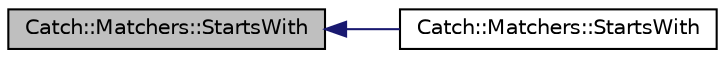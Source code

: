 digraph "Catch::Matchers::StartsWith"
{
  edge [fontname="Helvetica",fontsize="10",labelfontname="Helvetica",labelfontsize="10"];
  node [fontname="Helvetica",fontsize="10",shape=record];
  rankdir="LR";
  Node1 [label="Catch::Matchers::StartsWith",height=0.2,width=0.4,color="black", fillcolor="grey75", style="filled" fontcolor="black"];
  Node1 -> Node2 [dir="back",color="midnightblue",fontsize="10",style="solid",fontname="Helvetica"];
  Node2 [label="Catch::Matchers::StartsWith",height=0.2,width=0.4,color="black", fillcolor="white", style="filled",URL="$namespace_catch_1_1_matchers.html#a9b6a7704df7d0717dc6686fd2055ffea"];
}
